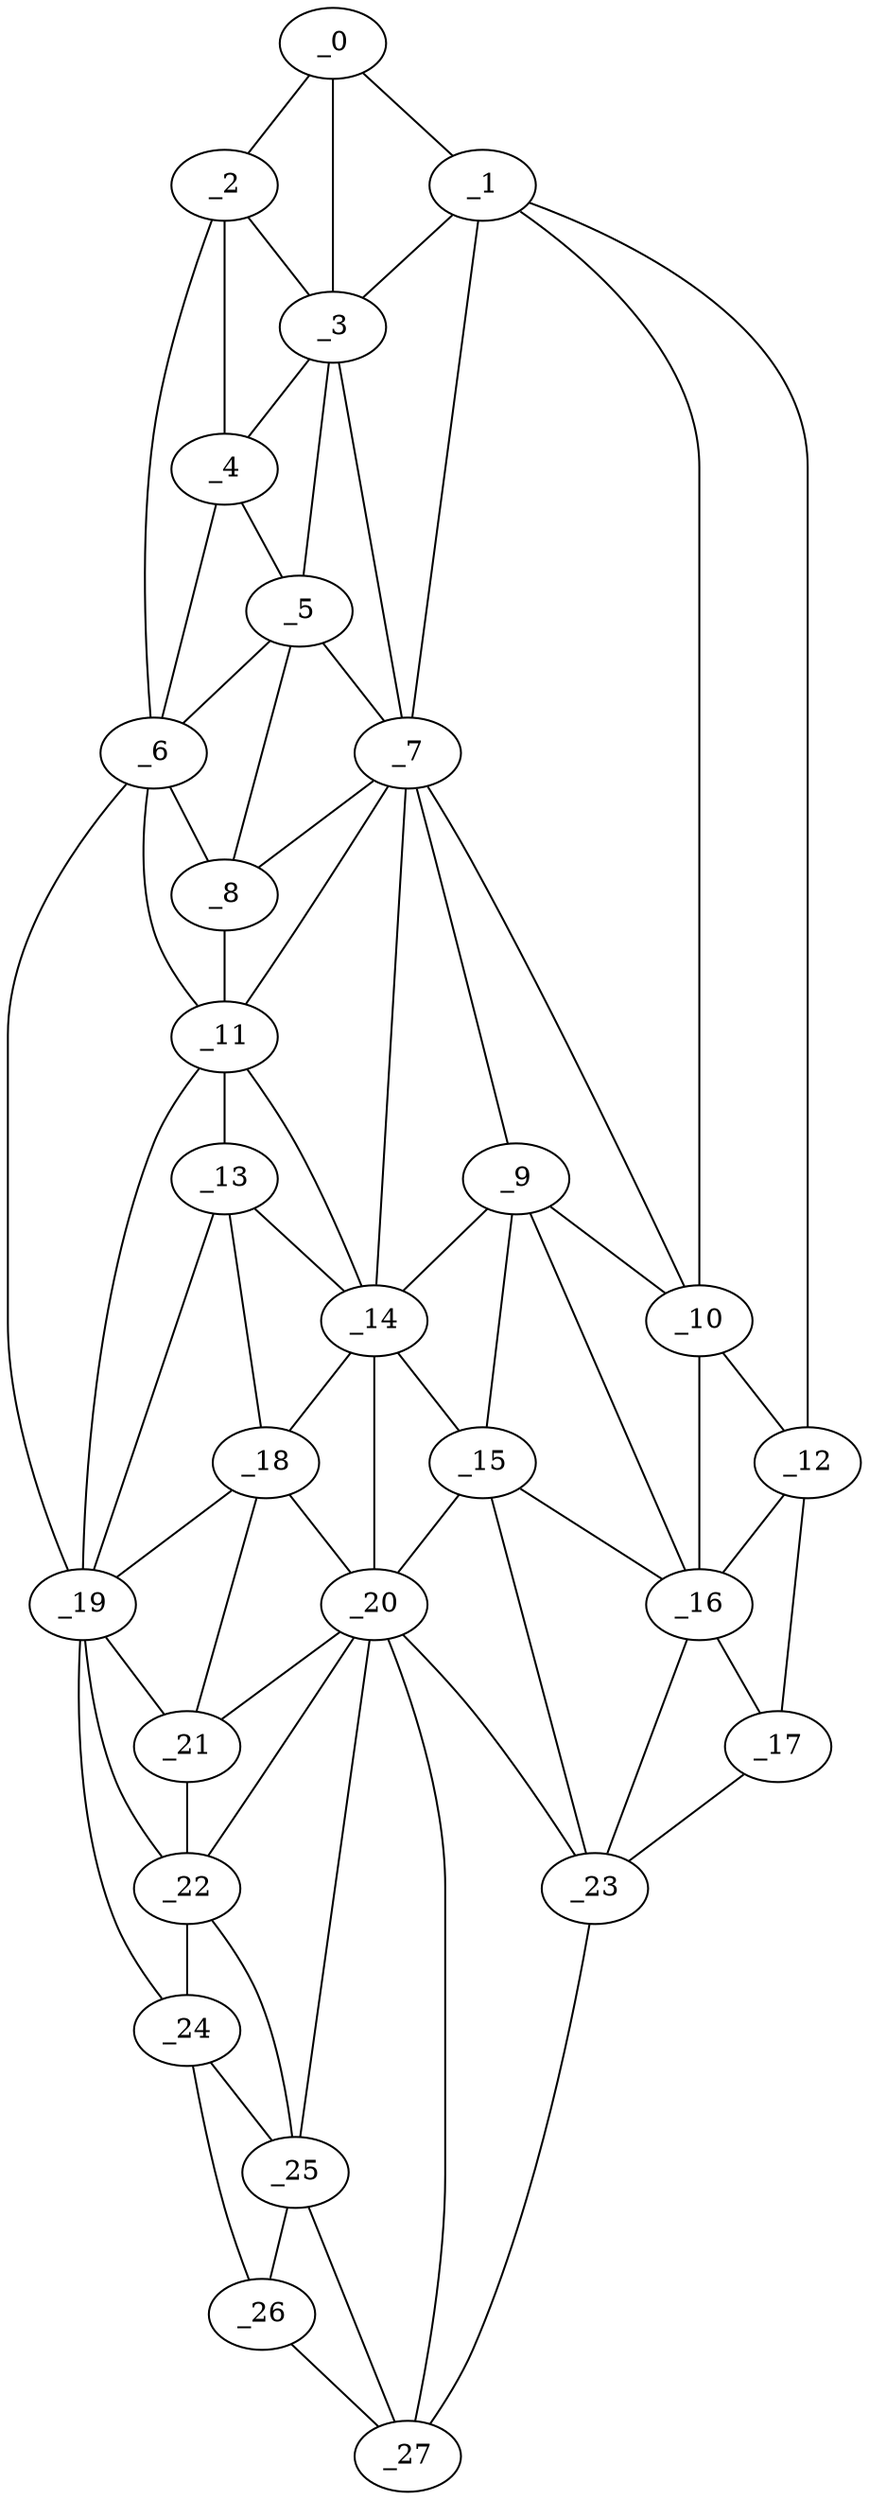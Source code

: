 graph "obj72__200.gxl" {
	_0	 [x=4,
		y=37];
	_1	 [x=5,
		y=45];
	_0 -- _1	 [valence=1];
	_2	 [x=11,
		y=30];
	_0 -- _2	 [valence=1];
	_3	 [x=17,
		y=40];
	_0 -- _3	 [valence=2];
	_1 -- _3	 [valence=2];
	_7	 [x=44,
		y=53];
	_1 -- _7	 [valence=2];
	_10	 [x=58,
		y=86];
	_1 -- _10	 [valence=2];
	_12	 [x=59,
		y=104];
	_1 -- _12	 [valence=1];
	_2 -- _3	 [valence=2];
	_4	 [x=18,
		y=31];
	_2 -- _4	 [valence=1];
	_6	 [x=37,
		y=27];
	_2 -- _6	 [valence=1];
	_3 -- _4	 [valence=2];
	_5	 [x=31,
		y=35];
	_3 -- _5	 [valence=1];
	_3 -- _7	 [valence=1];
	_4 -- _5	 [valence=2];
	_4 -- _6	 [valence=1];
	_5 -- _6	 [valence=2];
	_5 -- _7	 [valence=2];
	_8	 [x=50,
		y=34];
	_5 -- _8	 [valence=2];
	_6 -- _8	 [valence=2];
	_11	 [x=59,
		y=35];
	_6 -- _11	 [valence=1];
	_19	 [x=89,
		y=26];
	_6 -- _19	 [valence=1];
	_7 -- _8	 [valence=2];
	_9	 [x=58,
		y=73];
	_7 -- _9	 [valence=1];
	_7 -- _10	 [valence=1];
	_7 -- _11	 [valence=1];
	_14	 [x=71,
		y=47];
	_7 -- _14	 [valence=2];
	_8 -- _11	 [valence=2];
	_9 -- _10	 [valence=2];
	_9 -- _14	 [valence=2];
	_15	 [x=72,
		y=72];
	_9 -- _15	 [valence=1];
	_16	 [x=72,
		y=87];
	_9 -- _16	 [valence=1];
	_10 -- _12	 [valence=2];
	_10 -- _16	 [valence=2];
	_13	 [x=68,
		y=36];
	_11 -- _13	 [valence=2];
	_11 -- _14	 [valence=1];
	_11 -- _19	 [valence=1];
	_12 -- _16	 [valence=1];
	_17	 [x=72,
		y=103];
	_12 -- _17	 [valence=1];
	_13 -- _14	 [valence=2];
	_18	 [x=76,
		y=36];
	_13 -- _18	 [valence=2];
	_13 -- _19	 [valence=2];
	_14 -- _15	 [valence=2];
	_14 -- _18	 [valence=1];
	_20	 [x=91,
		y=50];
	_14 -- _20	 [valence=1];
	_15 -- _16	 [valence=2];
	_15 -- _20	 [valence=2];
	_23	 [x=109,
		y=93];
	_15 -- _23	 [valence=2];
	_16 -- _17	 [valence=2];
	_16 -- _23	 [valence=2];
	_17 -- _23	 [valence=1];
	_18 -- _19	 [valence=1];
	_18 -- _20	 [valence=1];
	_21	 [x=93,
		y=37];
	_18 -- _21	 [valence=2];
	_19 -- _21	 [valence=1];
	_22	 [x=102,
		y=38];
	_19 -- _22	 [valence=1];
	_24	 [x=112,
		y=27];
	_19 -- _24	 [valence=1];
	_20 -- _21	 [valence=2];
	_20 -- _22	 [valence=1];
	_20 -- _23	 [valence=2];
	_25	 [x=115,
		y=41];
	_20 -- _25	 [valence=2];
	_27	 [x=126,
		y=51];
	_20 -- _27	 [valence=1];
	_21 -- _22	 [valence=1];
	_22 -- _24	 [valence=2];
	_22 -- _25	 [valence=2];
	_23 -- _27	 [valence=1];
	_24 -- _25	 [valence=1];
	_26	 [x=126,
		y=38];
	_24 -- _26	 [valence=1];
	_25 -- _26	 [valence=2];
	_25 -- _27	 [valence=2];
	_26 -- _27	 [valence=1];
}
